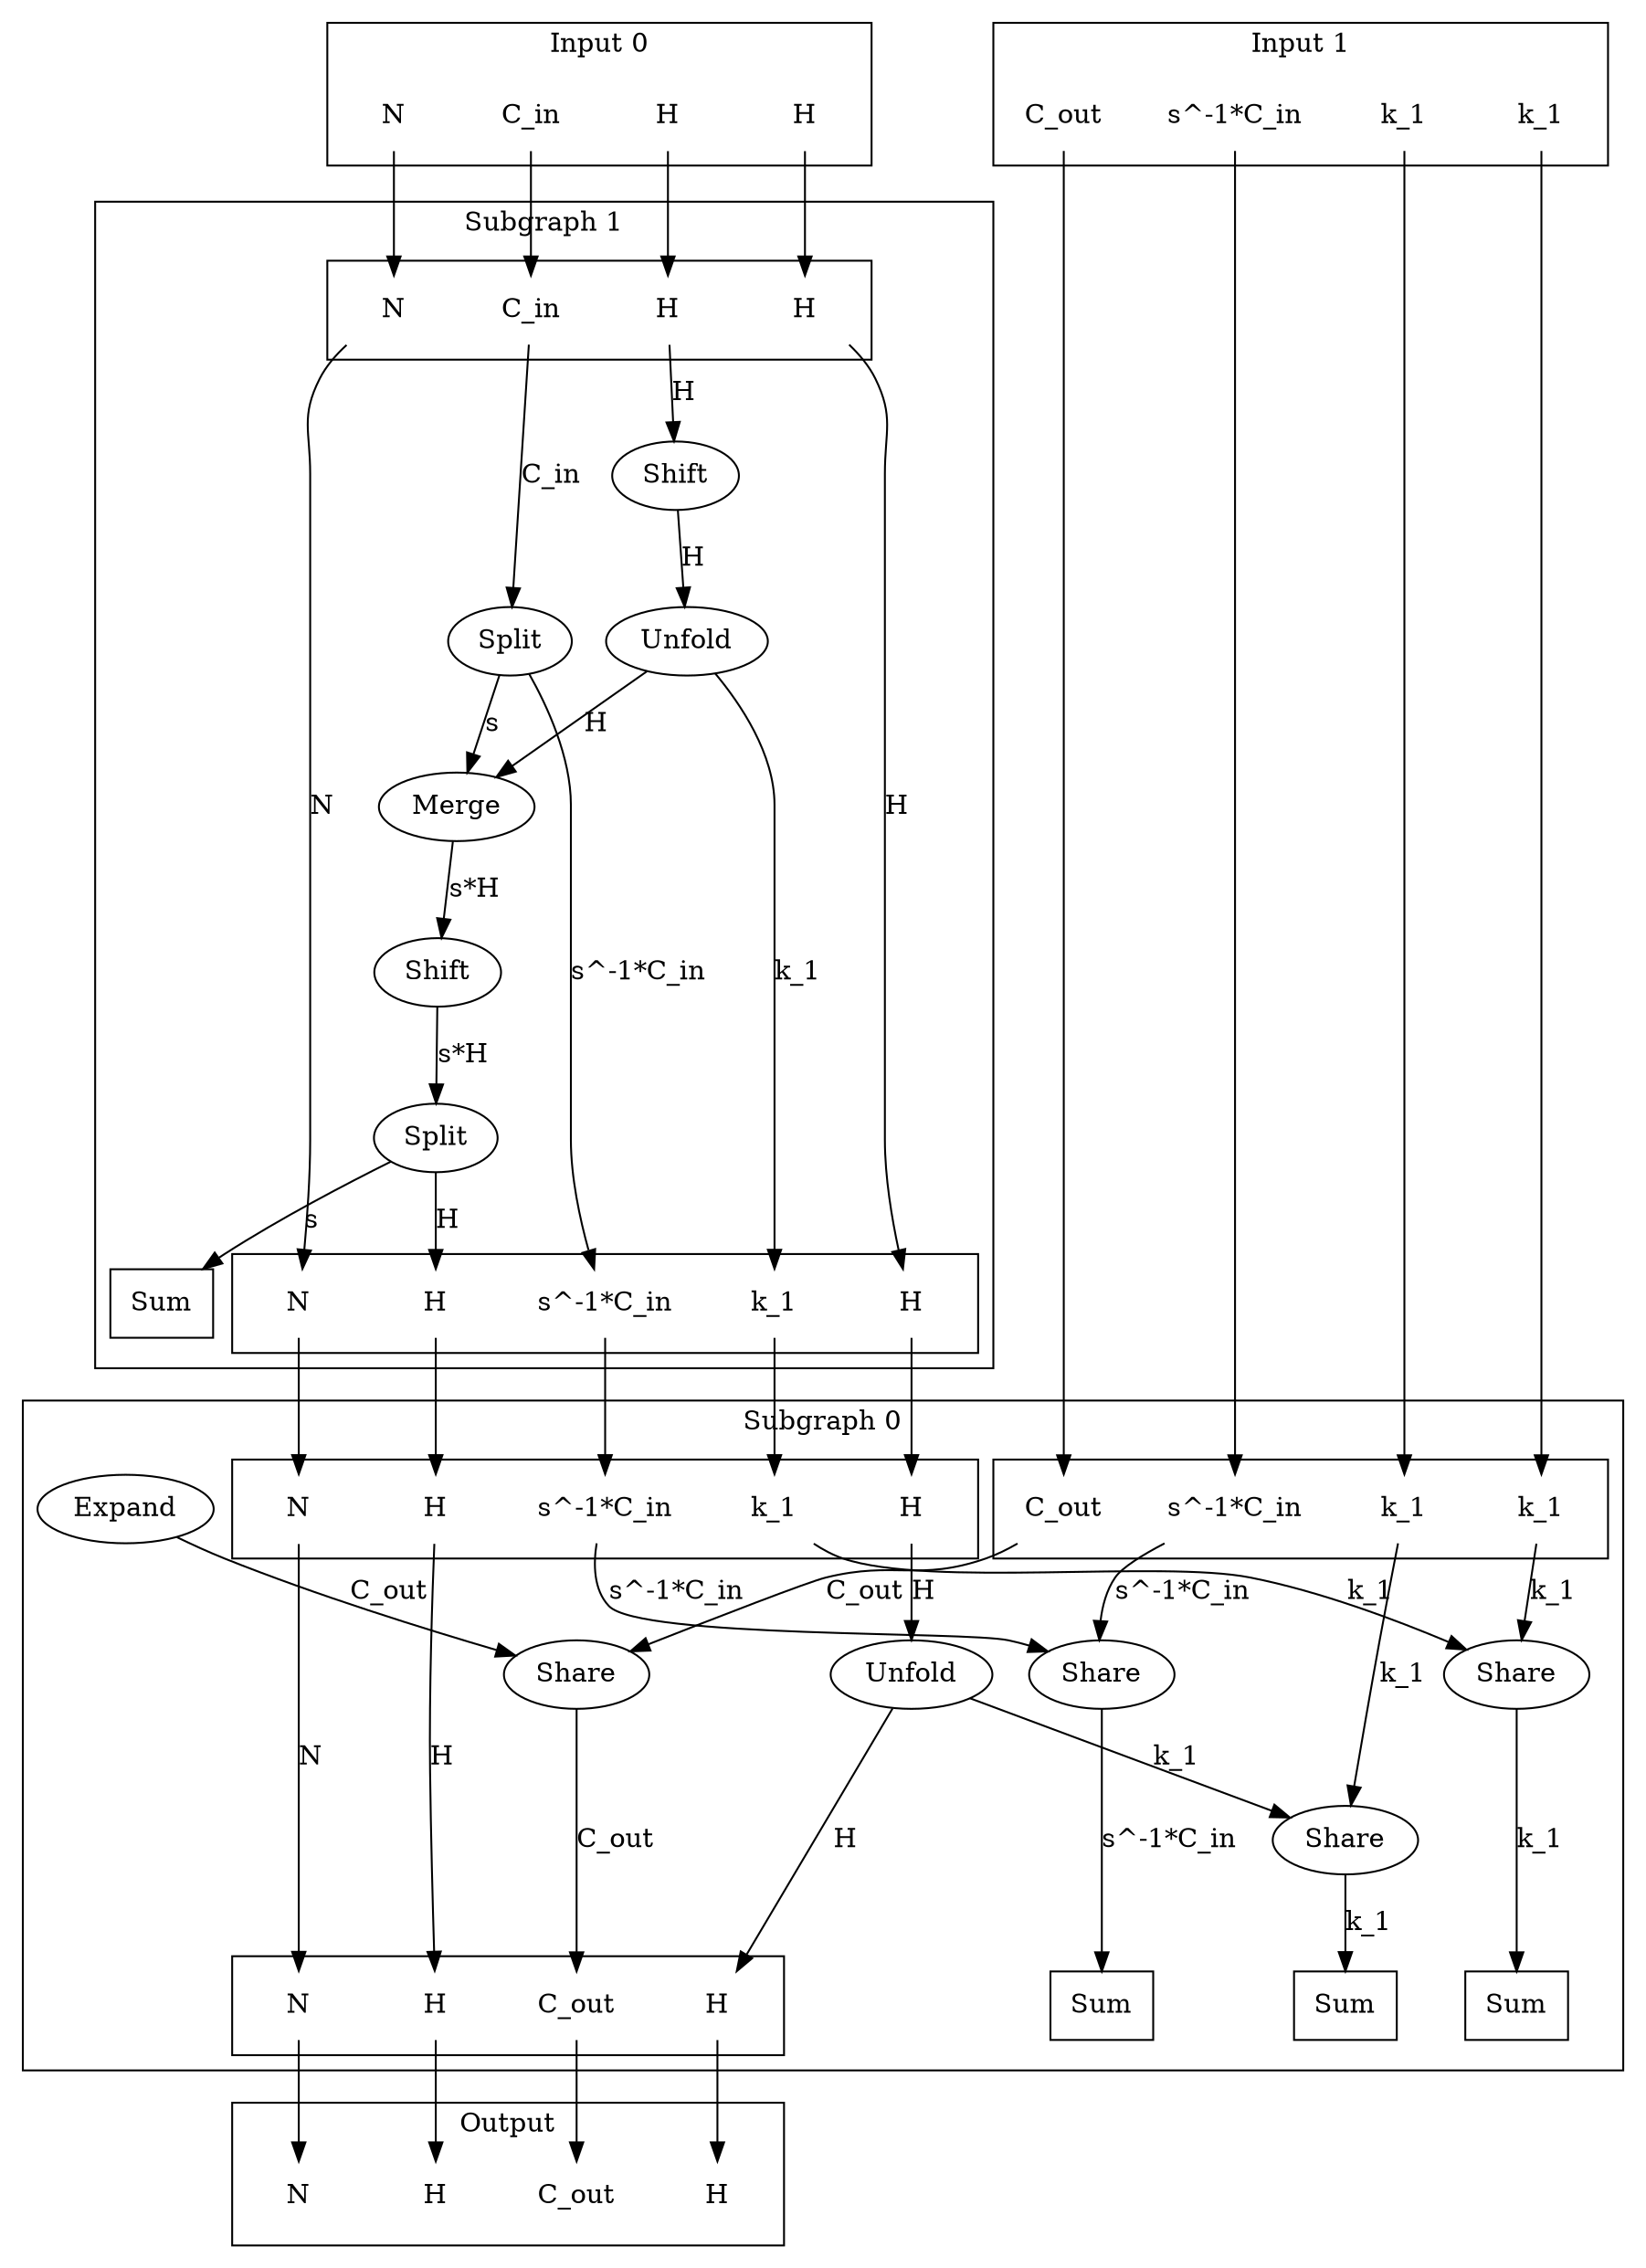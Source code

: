 digraph kernel_generated {
newrank = true;

// Stage tensor.
subgraph cluster_subgraph_0 {
    label = "Subgraph 0";
    // Reductions.
    reduce_0x7effd8001a98 [label="Sum", shape=box];
    reduce_0x7effd8001ab0 [label="Sum", shape=box];
    reduce_0x7effd8005640 [label="Sum", shape=box];
    // Output.
    subgraph cluster_subgraph_0_out {
        label = "";
        interface_0_out_0x55a308c0a8f0 [label="N", shape=none];
        interface_0_out_0x55a308c0a918 [label="C_out", shape=none];
        interface_0_out_0x55a308c0a940 [label="H", shape=none];
        interface_0_out_0x55a308c0a968 [label="H", shape=none];
    }
    {
        rank = same;
        reduce_0x7effd8001a98;
        reduce_0x7effd8001ab0;
        reduce_0x7effd8005640;
        interface_0_out_0x55a308c0a8f0;
        interface_0_out_0x55a308c0a918;
        interface_0_out_0x55a308c0a940;
        interface_0_out_0x55a308c0a968;
    }
    // Input 0.
    subgraph cluster_subgraph_0_in_0 {
        label = "";
        interface_0_in_0x55a308c0a8f0 [label="N", shape=none];
        interface_0_in_0x55a3093ce490 [label="s^-1*C_in", shape=none];
        interface_0_in_0x55a3093bb8e8 [label="H", shape=none];
        interface_0_in_0x55a308c0a968 [label="H", shape=none];
        interface_0_in_0x55a3093b88b0 [label="k_1", shape=none];
    }
    // Input 1.
    subgraph cluster_subgraph_0_in_1 {
        label = "";
        interface_0_in_0x55a3093ce4a8 [label="s^-1*C_in", shape=none];
        interface_0_in_0x55a3093b8828 [label="k_1", shape=none];
        interface_0_in_0x55a3093b88c8 [label="k_1", shape=none];
        interface_0_in_0x55a3093b8738 [label="C_out", shape=none];
    }
    {
        rank = same;
        interface_0_in_0x55a308c0a8f0;
        interface_0_in_0x55a3093ce490;
        interface_0_in_0x55a3093bb8e8;
        interface_0_in_0x55a308c0a968;
        interface_0_in_0x55a3093b88b0;
        interface_0_in_0x55a3093ce4a8;
        interface_0_in_0x55a3093b8828;
        interface_0_in_0x55a3093b88c8;
        interface_0_in_0x55a3093b8738;
    }
    // Op's.
    op_0x55a3093b8700 [label="Share"];
    op_0x55a3093b87f0 [label="Share"];
    op_0x55a3093b8890 [label="Share"];
    op_0x55a3093b8c98 [label="Expand"];
    op_0x55a3093bb8c0 [label="Unfold"];
    op_0x55a3093ce470 [label="Share"];
    // Dimension's.
    interface_0_in_0x55a308c0a8f0 -> interface_0_out_0x55a308c0a8f0 [label="N"];
    op_0x55a3093b8700 -> interface_0_out_0x55a308c0a918 [label="C_out"];
    op_0x55a3093bb8c0 -> interface_0_out_0x55a308c0a940 [label="H"];
    interface_0_in_0x55a308c0a968 -> interface_0_out_0x55a308c0a968 [label="H"];
    op_0x55a3093b8c98 -> op_0x55a3093b8700 [label="C_out"];
    interface_0_in_0x55a3093b8738 -> op_0x55a3093b8700 [label="C_out"];
    op_0x55a3093bb8c0 -> op_0x55a3093b87f0 [label="k_1"];
    interface_0_in_0x55a3093b8828 -> op_0x55a3093b87f0 [label="k_1"];
    interface_0_in_0x55a3093b88b0 -> op_0x55a3093b8890 [label="k_1"];
    interface_0_in_0x55a3093b88c8 -> op_0x55a3093b8890 [label="k_1"];
    interface_0_in_0x55a3093bb8e8 -> op_0x55a3093bb8c0 [label="H"];
    interface_0_in_0x55a3093ce490 -> op_0x55a3093ce470 [label="s^-1*C_in"];
    interface_0_in_0x55a3093ce4a8 -> op_0x55a3093ce470 [label="s^-1*C_in"];
    op_0x55a3093b87f0 -> reduce_0x7effd8001a98 [label="k_1"];
    op_0x55a3093b8890 -> reduce_0x7effd8001ab0 [label="k_1"];
    op_0x55a3093ce470 -> reduce_0x7effd8005640 [label="s^-1*C_in"];
}

// Stage tensor.
subgraph cluster_subgraph_1 {
    label = "Subgraph 1";
    // Reductions.
    reduce_0x7effd8002ce8 [label="Sum", shape=box];
    // Output.
    subgraph cluster_subgraph_1_out {
        label = "";
        interface_1_out_0x55a308c0a8f0 [label="N", shape=none];
        interface_1_out_0x55a3093ce490 [label="s^-1*C_in", shape=none];
        interface_1_out_0x55a3093bb8e8 [label="H", shape=none];
        interface_1_out_0x55a308c0a968 [label="H", shape=none];
        interface_1_out_0x55a3093b88b0 [label="k_1", shape=none];
    }
    {
        rank = same;
        reduce_0x7effd8002ce8;
        interface_1_out_0x55a308c0a8f0;
        interface_1_out_0x55a3093ce490;
        interface_1_out_0x55a3093bb8e8;
        interface_1_out_0x55a308c0a968;
        interface_1_out_0x55a3093b88b0;
    }
    // Input 0.
    subgraph cluster_subgraph_1_in_0 {
        label = "";
        interface_1_in_0x55a308c0a8f0 [label="N", shape=none];
        interface_1_in_0x55a308d94f00 [label="C_in", shape=none];
        interface_1_in_0x55a3093bb8e8 [label="H", shape=none];
        interface_1_in_0x55a3093b97a0 [label="H", shape=none];
    }
    {
        rank = same;
        interface_1_in_0x55a308c0a8f0;
        interface_1_in_0x55a308d94f00;
        interface_1_in_0x55a3093bb8e8;
        interface_1_in_0x55a3093b97a0;
    }
    // Op's.
    op_0x55a308d94ec0 [label="Split"];
    op_0x55a3093b96f0 [label="Shift"];
    op_0x55a3093b9780 [label="Shift"];
    op_0x55a3093bb6c0 [label="Merge"];
    op_0x55a3093bba00 [label="Unfold"];
    op_0x55a3093bde00 [label="Split"];
    // Dimension's.
    interface_1_in_0x55a308c0a8f0 -> interface_1_out_0x55a308c0a8f0 [label="N"];
    op_0x55a3093bde00 -> interface_1_out_0x55a308c0a968 [label="H"];
    interface_1_in_0x55a308d94f00 -> op_0x55a308d94ec0 [label="C_in"];
    op_0x55a3093bba00 -> interface_1_out_0x55a3093b88b0 [label="k_1"];
    op_0x55a3093bb6c0 -> op_0x55a3093b96f0 [label="s*H"];
    interface_1_in_0x55a3093b97a0 -> op_0x55a3093b9780 [label="H"];
    op_0x55a3093bba00 -> op_0x55a3093bb6c0 [label="H"];
    op_0x55a308d94ec0 -> op_0x55a3093bb6c0 [label="s"];
    interface_1_in_0x55a3093bb8e8 -> interface_1_out_0x55a3093bb8e8 [label="H"];
    op_0x55a3093b9780 -> op_0x55a3093bba00 [label="H"];
    op_0x55a3093b96f0 -> op_0x55a3093bde00 [label="s*H"];
    op_0x55a308d94ec0 -> interface_1_out_0x55a3093ce490 [label="s^-1*C_in"];
    op_0x55a3093bde00 -> reduce_0x7effd8002ce8 [label="s"];
}

// Input tensor.
subgraph cluster_subgraph_2 {
    label = "Input 0";
    interface_2_out_0x55a308c0a8f0 [label="N", shape=none];
    interface_2_out_0x55a308d94f00 [label="C_in", shape=none];
    interface_2_out_0x55a3093bb8e8 [label="H", shape=none];
    interface_2_out_0x55a3093b97a0 [label="H", shape=none];
}

interface_2_out_0x55a308c0a8f0 -> interface_1_in_0x55a308c0a8f0;
interface_2_out_0x55a308d94f00 -> interface_1_in_0x55a308d94f00;
interface_2_out_0x55a3093bb8e8 -> interface_1_in_0x55a3093bb8e8;
interface_2_out_0x55a3093b97a0 -> interface_1_in_0x55a3093b97a0;

interface_1_out_0x55a308c0a8f0 -> interface_0_in_0x55a308c0a8f0;
interface_1_out_0x55a3093ce490 -> interface_0_in_0x55a3093ce490;
interface_1_out_0x55a3093bb8e8 -> interface_0_in_0x55a3093bb8e8;
interface_1_out_0x55a308c0a968 -> interface_0_in_0x55a308c0a968;
interface_1_out_0x55a3093b88b0 -> interface_0_in_0x55a3093b88b0;

// Input tensor.
subgraph cluster_subgraph_3 {
    label = "Input 1";
    interface_3_out_0x55a3093ce4a8 [label="s^-1*C_in", shape=none];
    interface_3_out_0x55a3093b8828 [label="k_1", shape=none];
    interface_3_out_0x55a3093b88c8 [label="k_1", shape=none];
    interface_3_out_0x55a3093b8738 [label="C_out", shape=none];
}

interface_3_out_0x55a3093ce4a8 -> interface_0_in_0x55a3093ce4a8;
interface_3_out_0x55a3093b8828 -> interface_0_in_0x55a3093b8828;
interface_3_out_0x55a3093b88c8 -> interface_0_in_0x55a3093b88c8;
interface_3_out_0x55a3093b8738 -> interface_0_in_0x55a3093b8738;

{
    rank = same;
    interface_2_out_0x55a308c0a8f0;
    interface_2_out_0x55a308d94f00;
    interface_2_out_0x55a3093bb8e8;
    interface_2_out_0x55a3093b97a0;
    interface_3_out_0x55a3093ce4a8;
    interface_3_out_0x55a3093b8828;
    interface_3_out_0x55a3093b88c8;
    interface_3_out_0x55a3093b8738;
}
subgraph cluster_subgraph_output {
    label = "Output";
    interface_4_in_0x55a308c0a8f0 [label="N", shape=none];
    interface_4_in_0x55a308c0a918 [label="C_out", shape=none];
    interface_4_in_0x55a308c0a940 [label="H", shape=none];
    interface_4_in_0x55a308c0a968 [label="H", shape=none];
}
interface_0_out_0x55a308c0a8f0 -> interface_4_in_0x55a308c0a8f0;
interface_0_out_0x55a308c0a918 -> interface_4_in_0x55a308c0a918;
interface_0_out_0x55a308c0a940 -> interface_4_in_0x55a308c0a940;
interface_0_out_0x55a308c0a968 -> interface_4_in_0x55a308c0a968;

}
